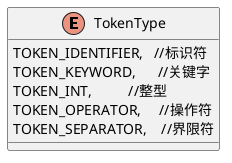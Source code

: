 @startuml

enum TokenType {
    TOKEN_IDENTIFIER,   //标识符
    TOKEN_KEYWORD,      //关键字
    TOKEN_INT,          //整型
    TOKEN_OPERATOR,     //操作符
    TOKEN_SEPARATOR,    //界限符
}

@enduml
